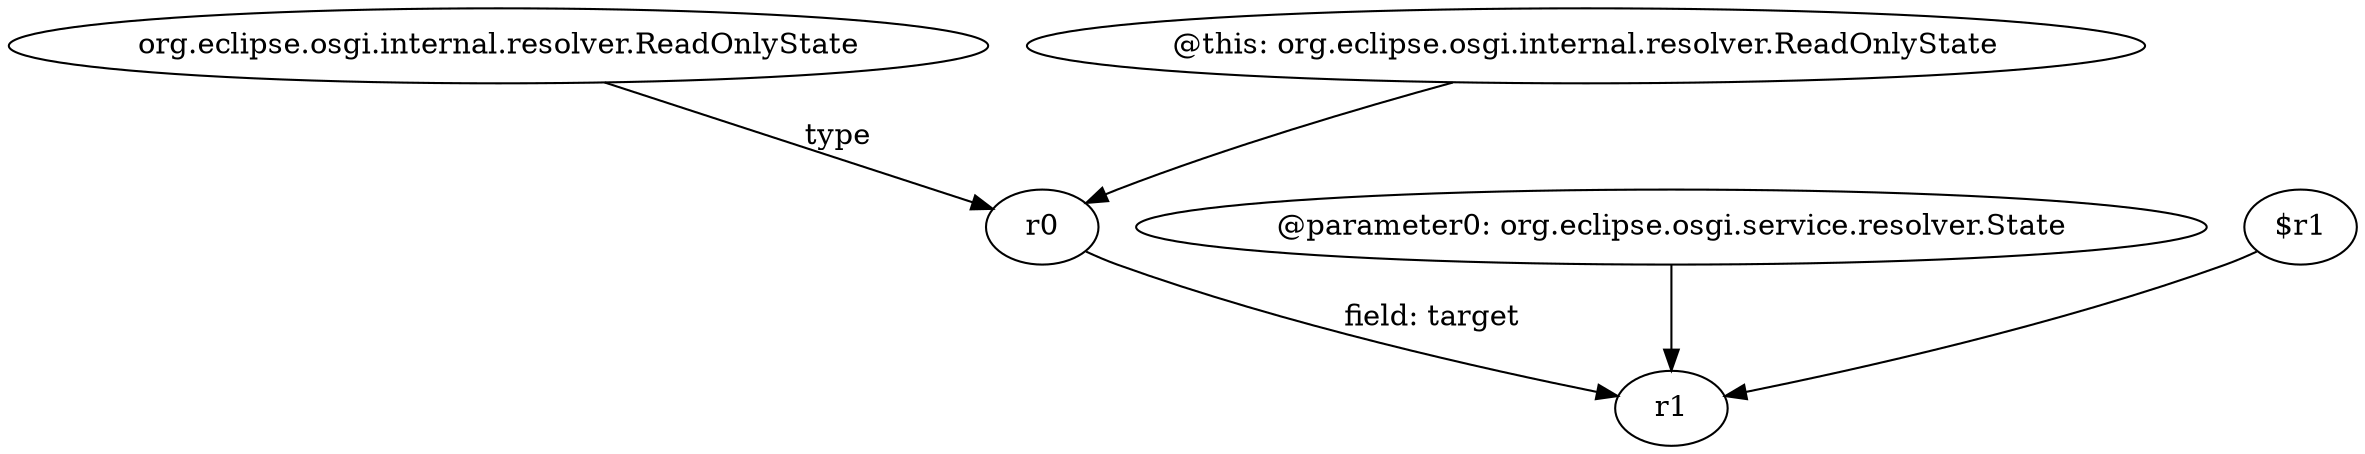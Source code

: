 digraph g {
0[label="org.eclipse.osgi.internal.resolver.ReadOnlyState"]
1[label="r0"]
0->1[label="type"]
2[label="@this: org.eclipse.osgi.internal.resolver.ReadOnlyState"]
2->1[label=""]
3[label="r1"]
1->3[label="field: target"]
4[label="@parameter0: org.eclipse.osgi.service.resolver.State"]
4->3[label=""]
5[label="$r1"]
5->3[label=""]
}